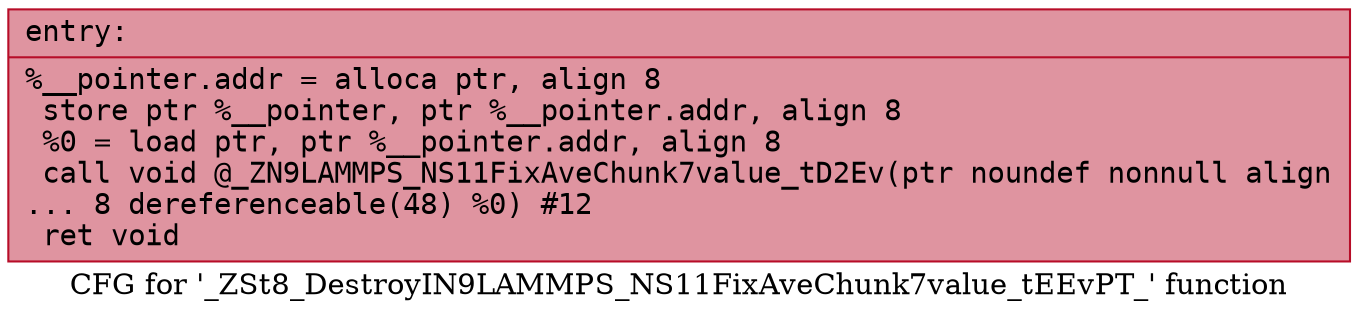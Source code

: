 digraph "CFG for '_ZSt8_DestroyIN9LAMMPS_NS11FixAveChunk7value_tEEvPT_' function" {
	label="CFG for '_ZSt8_DestroyIN9LAMMPS_NS11FixAveChunk7value_tEEvPT_' function";

	Node0x56128957d270 [shape=record,color="#b70d28ff", style=filled, fillcolor="#b70d2870" fontname="Courier",label="{entry:\l|  %__pointer.addr = alloca ptr, align 8\l  store ptr %__pointer, ptr %__pointer.addr, align 8\l  %0 = load ptr, ptr %__pointer.addr, align 8\l  call void @_ZN9LAMMPS_NS11FixAveChunk7value_tD2Ev(ptr noundef nonnull align\l... 8 dereferenceable(48) %0) #12\l  ret void\l}"];
}
